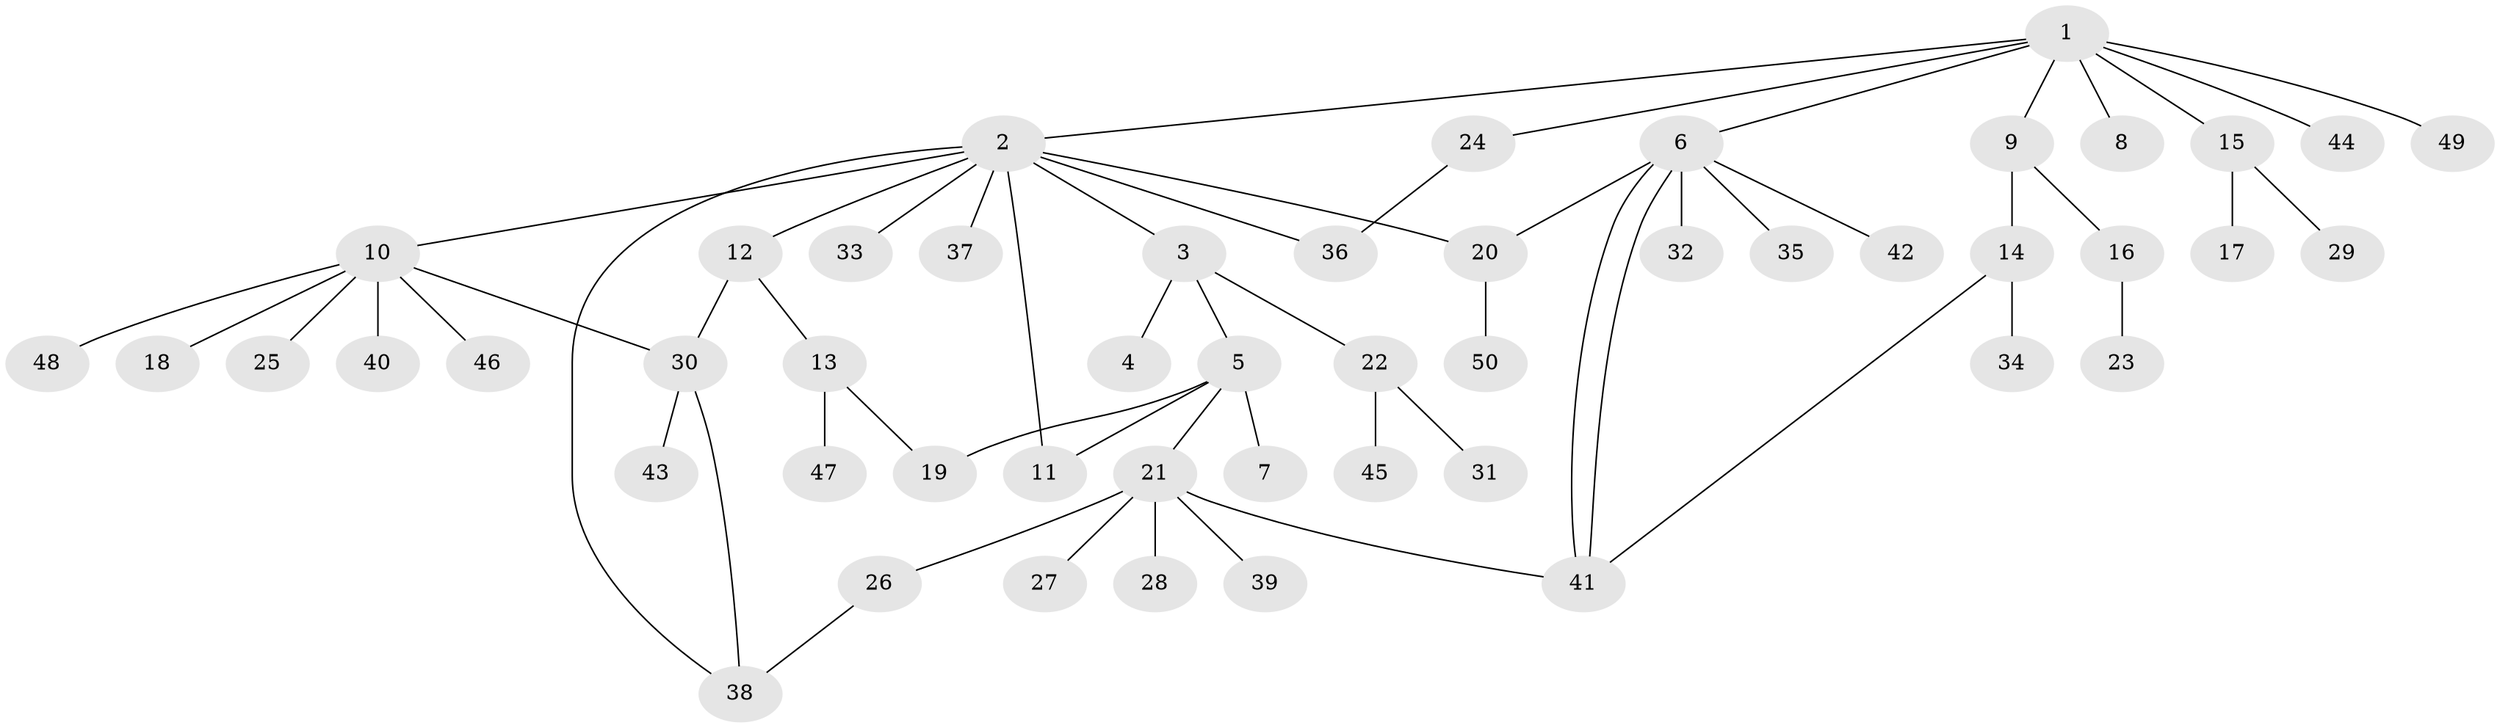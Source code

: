 // coarse degree distribution, {4: 0.15, 7: 0.05, 3: 0.4, 2: 0.15, 1: 0.25}
// Generated by graph-tools (version 1.1) at 2025/50/03/04/25 22:50:13]
// undirected, 50 vertices, 59 edges
graph export_dot {
  node [color=gray90,style=filled];
  1;
  2;
  3;
  4;
  5;
  6;
  7;
  8;
  9;
  10;
  11;
  12;
  13;
  14;
  15;
  16;
  17;
  18;
  19;
  20;
  21;
  22;
  23;
  24;
  25;
  26;
  27;
  28;
  29;
  30;
  31;
  32;
  33;
  34;
  35;
  36;
  37;
  38;
  39;
  40;
  41;
  42;
  43;
  44;
  45;
  46;
  47;
  48;
  49;
  50;
  1 -- 2;
  1 -- 6;
  1 -- 8;
  1 -- 9;
  1 -- 15;
  1 -- 24;
  1 -- 44;
  1 -- 49;
  2 -- 3;
  2 -- 10;
  2 -- 11;
  2 -- 12;
  2 -- 20;
  2 -- 33;
  2 -- 36;
  2 -- 37;
  2 -- 38;
  3 -- 4;
  3 -- 5;
  3 -- 22;
  5 -- 7;
  5 -- 11;
  5 -- 19;
  5 -- 21;
  6 -- 20;
  6 -- 32;
  6 -- 35;
  6 -- 41;
  6 -- 41;
  6 -- 42;
  9 -- 14;
  9 -- 16;
  10 -- 18;
  10 -- 25;
  10 -- 30;
  10 -- 40;
  10 -- 46;
  10 -- 48;
  12 -- 13;
  12 -- 30;
  13 -- 19;
  13 -- 47;
  14 -- 34;
  14 -- 41;
  15 -- 17;
  15 -- 29;
  16 -- 23;
  20 -- 50;
  21 -- 26;
  21 -- 27;
  21 -- 28;
  21 -- 39;
  21 -- 41;
  22 -- 31;
  22 -- 45;
  24 -- 36;
  26 -- 38;
  30 -- 38;
  30 -- 43;
}

